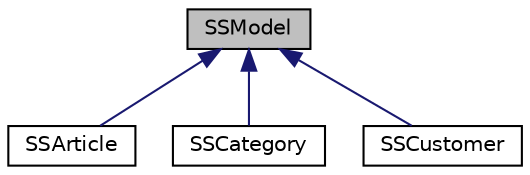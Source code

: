 digraph "SSModel"
{
  edge [fontname="Helvetica",fontsize="10",labelfontname="Helvetica",labelfontsize="10"];
  node [fontname="Helvetica",fontsize="10",shape=record];
  Node1 [label="SSModel",height=0.2,width=0.4,color="black", fillcolor="grey75", style="filled", fontcolor="black"];
  Node1 -> Node2 [dir="back",color="midnightblue",fontsize="10",style="solid",fontname="Helvetica"];
  Node2 [label="SSArticle",height=0.2,width=0.4,color="black", fillcolor="white", style="filled",URL="$class_s_s_article.html"];
  Node1 -> Node3 [dir="back",color="midnightblue",fontsize="10",style="solid",fontname="Helvetica"];
  Node3 [label="SSCategory",height=0.2,width=0.4,color="black", fillcolor="white", style="filled",URL="$class_s_s_category.html"];
  Node1 -> Node4 [dir="back",color="midnightblue",fontsize="10",style="solid",fontname="Helvetica"];
  Node4 [label="SSCustomer",height=0.2,width=0.4,color="black", fillcolor="white", style="filled",URL="$class_s_s_customer.html"];
}
